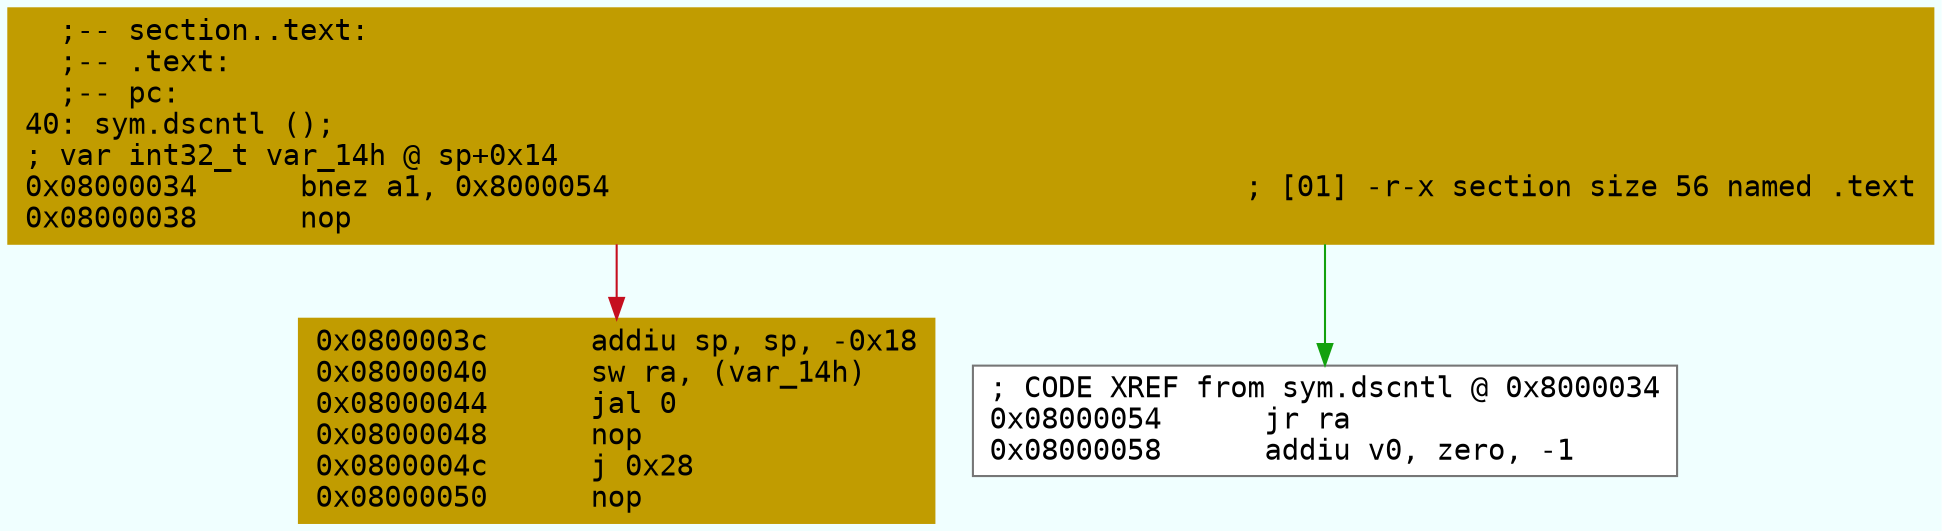 digraph code {
	graph [bgcolor=azure fontsize=8 fontname="Courier" splines="ortho"];
	node [fillcolor=gray style=filled shape=box];
	edge [arrowhead="normal"];
	"0x08000034" [URL="sym.dscntl/0x08000034", fillcolor="#c19c00",color="#c19c00", fontname="Courier",label="  ;-- section..text:\l  ;-- .text:\l  ;-- pc:\l40: sym.dscntl ();\l; var int32_t var_14h @ sp+0x14\l0x08000034      bnez a1, 0x8000054                                     ; [01] -r-x section size 56 named .text\l0x08000038      nop\l"]
	"0x0800003c" [URL="sym.dscntl/0x0800003c", fillcolor="#c19c00",color="#c19c00", fontname="Courier",label="0x0800003c      addiu sp, sp, -0x18\l0x08000040      sw ra, (var_14h)\l0x08000044      jal 0\l0x08000048      nop\l0x0800004c      j 0x28\l0x08000050      nop\l"]
	"0x08000054" [URL="sym.dscntl/0x08000054", fillcolor="white",color="#767676", fontname="Courier",label="; CODE XREF from sym.dscntl @ 0x8000034\l0x08000054      jr ra\l0x08000058      addiu v0, zero, -1\l"]
        "0x08000034" -> "0x08000054" [color="#13a10e"];
        "0x08000034" -> "0x0800003c" [color="#c50f1f"];
}
